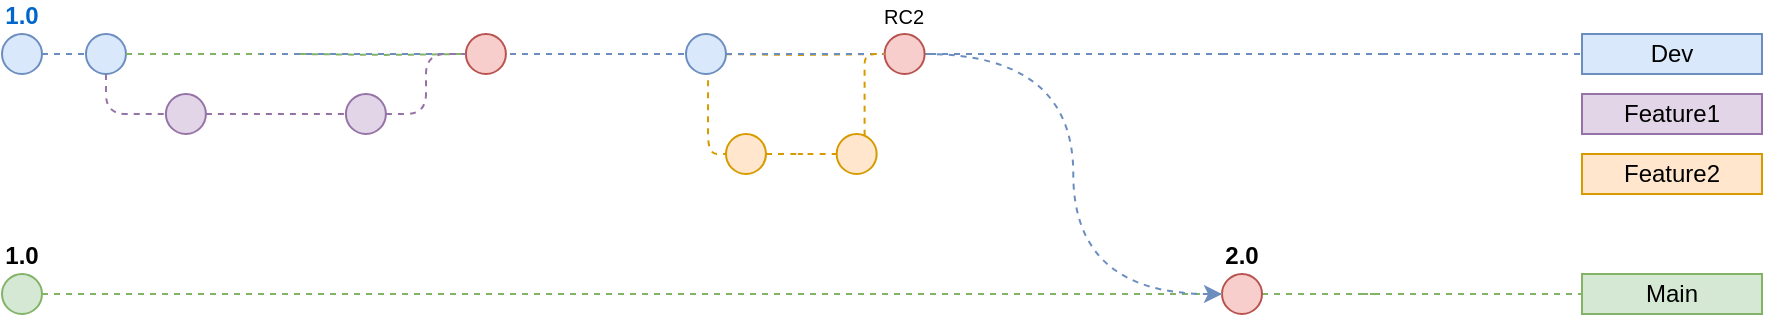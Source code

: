 <mxfile version="16.6.3" type="github">
  <diagram id="yPxyJZ8AM_hMuL3Unpa9" name="gitflow">
    <mxGraphModel dx="1422" dy="754" grid="1" gridSize="10" guides="1" tooltips="1" connect="1" arrows="1" fold="1" page="1" pageScale="1" pageWidth="850" pageHeight="1100" math="0" shadow="0">
      <root>
        <mxCell id="0" />
        <mxCell id="1" parent="0" />
        <mxCell id="WDCZjn-MliC7qW5rFsiM-212" style="edgeStyle=orthogonalEdgeStyle;rounded=1;orthogonalLoop=1;jettySize=auto;html=1;dashed=1;endArrow=none;endFill=0;fontSize=12;fontColor=#FFB570;fillColor=#ffe6cc;strokeColor=#d79b00;exitX=1;exitY=1;exitDx=0;exitDy=0;" edge="1" parent="1" target="WDCZjn-MliC7qW5rFsiM-209">
          <mxGeometry relative="1" as="geometry">
            <mxPoint x="383.041" y="447.071" as="sourcePoint" />
            <mxPoint x="507.33" y="590" as="targetPoint" />
            <Array as="points">
              <mxPoint x="383" y="490" />
            </Array>
          </mxGeometry>
        </mxCell>
        <mxCell id="WDCZjn-MliC7qW5rFsiM-206" style="edgeStyle=orthogonalEdgeStyle;rounded=1;orthogonalLoop=1;jettySize=auto;html=1;dashed=1;endArrow=none;endFill=0;fontSize=10;fontColor=#FFB570;fillColor=#ffe6cc;strokeColor=#d79b00;" edge="1" parent="1" target="WDCZjn-MliC7qW5rFsiM-205">
          <mxGeometry relative="1" as="geometry">
            <mxPoint x="385.97" y="440" as="sourcePoint" />
          </mxGeometry>
        </mxCell>
        <mxCell id="WDCZjn-MliC7qW5rFsiM-178" value="" style="endArrow=none;dashed=1;html=1;fillColor=#dae8fc;strokeColor=#6c8ebf;" edge="1" target="WDCZjn-MliC7qW5rFsiM-180" parent="1">
          <mxGeometry width="50" height="50" relative="1" as="geometry">
            <mxPoint x="720" y="440" as="sourcePoint" />
            <mxPoint x="720" y="440" as="targetPoint" />
          </mxGeometry>
        </mxCell>
        <mxCell id="WDCZjn-MliC7qW5rFsiM-179" value="1.0" style="ellipse;whiteSpace=wrap;html=1;aspect=fixed;fillColor=#dae8fc;strokeColor=#6c8ebf;fontStyle=1;labelPosition=center;verticalLabelPosition=top;align=center;verticalAlign=bottom;fontColor=#0066CC;" vertex="1" parent="1">
          <mxGeometry x="30" y="430" width="20" height="20" as="geometry" />
        </mxCell>
        <mxCell id="WDCZjn-MliC7qW5rFsiM-180" value="Dev" style="text;html=1;strokeColor=#6c8ebf;fillColor=#dae8fc;align=center;verticalAlign=middle;whiteSpace=wrap;rounded=0;" vertex="1" parent="1">
          <mxGeometry x="820" y="430" width="90" height="20" as="geometry" />
        </mxCell>
        <mxCell id="WDCZjn-MliC7qW5rFsiM-182" value="" style="endArrow=none;dashed=1;html=1;fillColor=#dae8fc;strokeColor=#6c8ebf;" edge="1" parent="1">
          <mxGeometry width="50" height="50" relative="1" as="geometry">
            <mxPoint x="640" y="440" as="sourcePoint" />
            <mxPoint x="720" y="440" as="targetPoint" />
          </mxGeometry>
        </mxCell>
        <mxCell id="WDCZjn-MliC7qW5rFsiM-184" value="" style="endArrow=none;dashed=1;html=1;fillColor=#dae8fc;strokeColor=#6c8ebf;" edge="1" source="WDCZjn-MliC7qW5rFsiM-179" parent="1">
          <mxGeometry width="391.99" height="450" relative="1" as="geometry">
            <mxPoint x="50.0" y="440" as="sourcePoint" />
            <mxPoint x="640" y="440" as="targetPoint" />
            <Array as="points" />
          </mxGeometry>
        </mxCell>
        <mxCell id="WDCZjn-MliC7qW5rFsiM-214" value="" style="ellipse;whiteSpace=wrap;html=1;aspect=fixed;fillColor=#dae8fc;strokeColor=#6c8ebf;" vertex="1" parent="WDCZjn-MliC7qW5rFsiM-184">
          <mxGeometry x="371.99" y="430" width="20" height="20" as="geometry" />
        </mxCell>
        <mxCell id="WDCZjn-MliC7qW5rFsiM-186" style="edgeStyle=orthogonalEdgeStyle;rounded=1;orthogonalLoop=1;jettySize=auto;html=1;dashed=1;endArrow=none;endFill=0;fontSize=10;fontColor=#FFB570;fillColor=#e1d5e7;strokeColor=#9673a6;" edge="1" parent="1" source="WDCZjn-MliC7qW5rFsiM-187" target="WDCZjn-MliC7qW5rFsiM-195">
          <mxGeometry relative="1" as="geometry">
            <Array as="points">
              <mxPoint x="81.98" y="450" />
            </Array>
          </mxGeometry>
        </mxCell>
        <mxCell id="WDCZjn-MliC7qW5rFsiM-187" value="" style="ellipse;whiteSpace=wrap;html=1;aspect=fixed;fillColor=#dae8fc;strokeColor=#6c8ebf;" vertex="1" parent="1">
          <mxGeometry x="71.98" y="430" width="20" height="20" as="geometry" />
        </mxCell>
        <mxCell id="WDCZjn-MliC7qW5rFsiM-189" style="edgeStyle=orthogonalEdgeStyle;rounded=1;orthogonalLoop=1;jettySize=auto;html=1;dashed=1;endArrow=none;endFill=0;fillColor=#d5e8d4;strokeColor=#82b366;" edge="1" parent="1" source="WDCZjn-MliC7qW5rFsiM-187">
          <mxGeometry relative="1" as="geometry">
            <mxPoint x="158.95" y="440" as="targetPoint" />
            <mxPoint x="101.98" y="440" as="sourcePoint" />
          </mxGeometry>
        </mxCell>
        <mxCell id="WDCZjn-MliC7qW5rFsiM-190" value="" style="ellipse;whiteSpace=wrap;html=1;aspect=fixed;fillColor=#f8cecc;strokeColor=#b85450;" vertex="1" parent="1">
          <mxGeometry x="261.95" y="430" width="20" height="20" as="geometry" />
        </mxCell>
        <mxCell id="WDCZjn-MliC7qW5rFsiM-191" style="edgeStyle=orthogonalEdgeStyle;rounded=1;orthogonalLoop=1;jettySize=auto;html=1;dashed=1;endArrow=none;endFill=0;fillColor=#d5e8d4;strokeColor=#82b366;" edge="1" parent="1" target="WDCZjn-MliC7qW5rFsiM-190">
          <mxGeometry relative="1" as="geometry">
            <mxPoint x="671.98" y="440" as="targetPoint" />
            <mxPoint x="178.95" y="440" as="sourcePoint" />
          </mxGeometry>
        </mxCell>
        <mxCell id="WDCZjn-MliC7qW5rFsiM-192" style="edgeStyle=orthogonalEdgeStyle;rounded=1;orthogonalLoop=1;jettySize=auto;html=1;dashed=1;endArrow=none;endFill=0;fontSize=10;fontColor=#FFB570;fillColor=#e1d5e7;strokeColor=#9673a6;" edge="1" parent="1" source="WDCZjn-MliC7qW5rFsiM-195" target="WDCZjn-MliC7qW5rFsiM-194">
          <mxGeometry relative="1" as="geometry" />
        </mxCell>
        <mxCell id="WDCZjn-MliC7qW5rFsiM-193" style="edgeStyle=orthogonalEdgeStyle;rounded=1;orthogonalLoop=1;jettySize=auto;html=1;dashed=1;endArrow=none;endFill=0;fontSize=10;fontColor=#FFB570;fillColor=#e1d5e7;strokeColor=#9673a6;entryX=0;entryY=0.5;entryDx=0;entryDy=0;" edge="1" parent="1" source="WDCZjn-MliC7qW5rFsiM-194" target="WDCZjn-MliC7qW5rFsiM-190">
          <mxGeometry relative="1" as="geometry">
            <Array as="points">
              <mxPoint x="241.98" y="470" />
              <mxPoint x="241.98" y="440" />
            </Array>
          </mxGeometry>
        </mxCell>
        <mxCell id="WDCZjn-MliC7qW5rFsiM-194" value="" style="ellipse;whiteSpace=wrap;html=1;aspect=fixed;fontSize=10;fillColor=#e1d5e7;strokeColor=#9673a6;" vertex="1" parent="1">
          <mxGeometry x="201.95" y="460" width="20" height="20" as="geometry" />
        </mxCell>
        <mxCell id="WDCZjn-MliC7qW5rFsiM-195" value="" style="ellipse;whiteSpace=wrap;html=1;aspect=fixed;fontSize=10;fillColor=#e1d5e7;strokeColor=#9673a6;" vertex="1" parent="1">
          <mxGeometry x="111.95" y="460" width="20" height="20" as="geometry" />
        </mxCell>
        <mxCell id="WDCZjn-MliC7qW5rFsiM-196" value="" style="endArrow=none;dashed=1;html=1;fillColor=#d5e8d4;strokeColor=#82b366;" edge="1" parent="1" target="WDCZjn-MliC7qW5rFsiM-198">
          <mxGeometry width="50" height="50" relative="1" as="geometry">
            <mxPoint x="710" y="560" as="sourcePoint" />
            <mxPoint x="720" y="560" as="targetPoint" />
          </mxGeometry>
        </mxCell>
        <mxCell id="WDCZjn-MliC7qW5rFsiM-197" value="1.0" style="ellipse;whiteSpace=wrap;html=1;aspect=fixed;fillColor=#d5e8d4;strokeColor=#82b366;fontStyle=1;labelPosition=center;verticalLabelPosition=top;align=center;verticalAlign=bottom;" vertex="1" parent="1">
          <mxGeometry x="30" y="550" width="20" height="20" as="geometry" />
        </mxCell>
        <mxCell id="WDCZjn-MliC7qW5rFsiM-198" value="Main" style="text;html=1;strokeColor=#82b366;fillColor=#d5e8d4;align=center;verticalAlign=middle;whiteSpace=wrap;rounded=0;" vertex="1" parent="1">
          <mxGeometry x="820" y="550" width="90" height="20" as="geometry" />
        </mxCell>
        <mxCell id="WDCZjn-MliC7qW5rFsiM-200" value="" style="endArrow=none;dashed=1;html=1;fillColor=#d5e8d4;strokeColor=#82b366;" edge="1" parent="1" source="WDCZjn-MliC7qW5rFsiM-201">
          <mxGeometry width="50" height="50" relative="1" as="geometry">
            <mxPoint x="50" y="560" as="sourcePoint" />
            <mxPoint x="720" y="560" as="targetPoint" />
          </mxGeometry>
        </mxCell>
        <mxCell id="WDCZjn-MliC7qW5rFsiM-201" value="2.0" style="ellipse;whiteSpace=wrap;html=1;aspect=fixed;fillColor=#f8cecc;strokeColor=#b85450;fontStyle=1;labelPosition=center;verticalLabelPosition=top;align=center;verticalAlign=bottom;" vertex="1" parent="1">
          <mxGeometry x="640" y="550" width="20" height="20" as="geometry" />
        </mxCell>
        <mxCell id="WDCZjn-MliC7qW5rFsiM-202" value="" style="endArrow=none;dashed=1;html=1;fillColor=#d5e8d4;strokeColor=#82b366;" edge="1" parent="1" source="WDCZjn-MliC7qW5rFsiM-197" target="WDCZjn-MliC7qW5rFsiM-201">
          <mxGeometry width="50" height="50" relative="1" as="geometry">
            <mxPoint x="50.0" y="560" as="sourcePoint" />
            <mxPoint x="690" y="560" as="targetPoint" />
            <Array as="points" />
          </mxGeometry>
        </mxCell>
        <mxCell id="WDCZjn-MliC7qW5rFsiM-204" value="Feature1" style="text;html=1;strokeColor=#9673a6;fillColor=#e1d5e7;align=center;verticalAlign=middle;whiteSpace=wrap;rounded=0;" vertex="1" parent="1">
          <mxGeometry x="820" y="460" width="90" height="20" as="geometry" />
        </mxCell>
        <mxCell id="WDCZjn-MliC7qW5rFsiM-213" style="edgeStyle=orthogonalEdgeStyle;rounded=0;orthogonalLoop=1;jettySize=auto;html=1;exitX=1;exitY=0.5;exitDx=0;exitDy=0;entryX=0;entryY=0.5;entryDx=0;entryDy=0;curved=1;dashed=1;fillColor=#dae8fc;strokeColor=#6c8ebf;" edge="1" parent="1" source="WDCZjn-MliC7qW5rFsiM-205" target="WDCZjn-MliC7qW5rFsiM-201">
          <mxGeometry relative="1" as="geometry" />
        </mxCell>
        <mxCell id="WDCZjn-MliC7qW5rFsiM-205" value="RC2" style="ellipse;whiteSpace=wrap;html=1;aspect=fixed;fontSize=10;labelPosition=center;verticalLabelPosition=top;align=center;verticalAlign=bottom;fillColor=#f8cecc;strokeColor=#b85450;" vertex="1" parent="1">
          <mxGeometry x="471.31" y="430" width="20" height="20" as="geometry" />
        </mxCell>
        <mxCell id="WDCZjn-MliC7qW5rFsiM-208" style="edgeStyle=orthogonalEdgeStyle;rounded=1;orthogonalLoop=1;jettySize=auto;html=1;dashed=1;endArrow=none;endFill=0;fontSize=12;fontColor=#FFB570;fillColor=#ffe6cc;strokeColor=#d79b00;" edge="1" parent="1" source="WDCZjn-MliC7qW5rFsiM-209" target="WDCZjn-MliC7qW5rFsiM-211">
          <mxGeometry relative="1" as="geometry" />
        </mxCell>
        <mxCell id="WDCZjn-MliC7qW5rFsiM-209" value="" style="ellipse;whiteSpace=wrap;html=1;aspect=fixed;fontSize=10;fillColor=#ffe6cc;strokeColor=#d79b00;" vertex="1" parent="1">
          <mxGeometry x="391.99" y="480" width="20" height="20" as="geometry" />
        </mxCell>
        <mxCell id="WDCZjn-MliC7qW5rFsiM-210" style="edgeStyle=orthogonalEdgeStyle;rounded=1;orthogonalLoop=1;jettySize=auto;html=1;dashed=1;endArrow=none;endFill=0;fontSize=12;fontColor=#FFB570;fillColor=#ffe6cc;strokeColor=#d79b00;entryX=0;entryY=0.5;entryDx=0;entryDy=0;" edge="1" parent="1" source="WDCZjn-MliC7qW5rFsiM-211" target="WDCZjn-MliC7qW5rFsiM-205">
          <mxGeometry relative="1" as="geometry">
            <mxPoint x="441.31" y="410" as="targetPoint" />
            <Array as="points">
              <mxPoint x="461.31" y="460" />
              <mxPoint x="461.31" y="440" />
            </Array>
          </mxGeometry>
        </mxCell>
        <mxCell id="WDCZjn-MliC7qW5rFsiM-211" value="" style="ellipse;whiteSpace=wrap;html=1;aspect=fixed;fontSize=10;fillColor=#ffe6cc;strokeColor=#d79b00;" vertex="1" parent="1">
          <mxGeometry x="447.33" y="480" width="20" height="20" as="geometry" />
        </mxCell>
        <mxCell id="WDCZjn-MliC7qW5rFsiM-215" value="Feature2" style="text;html=1;strokeColor=#d79b00;fillColor=#ffe6cc;align=center;verticalAlign=middle;whiteSpace=wrap;rounded=0;" vertex="1" parent="1">
          <mxGeometry x="820" y="490" width="90" height="20" as="geometry" />
        </mxCell>
      </root>
    </mxGraphModel>
  </diagram>
</mxfile>
